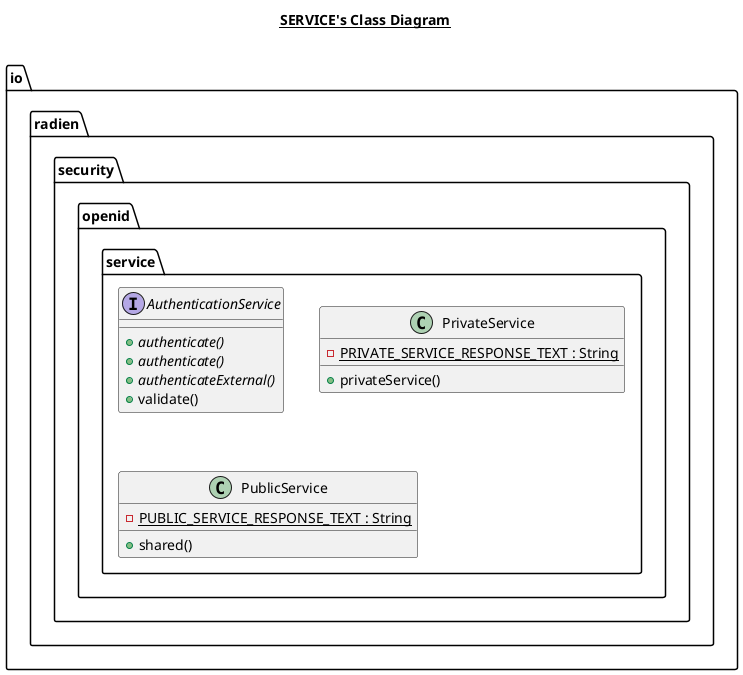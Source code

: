 @startuml

title __SERVICE's Class Diagram__\n

  namespace io.radien.security.openid.service {
    interface io.radien.security.openid.service.AuthenticationService {
        {abstract} + authenticate()
        {abstract} + authenticate()
        {abstract} + authenticateExternal()
        + validate()
    }
  }
  

  namespace io.radien.security.openid.service {
    class io.radien.security.openid.service.PrivateService {
        {static} - PRIVATE_SERVICE_RESPONSE_TEXT : String
        + privateService()
    }
  }
  

  namespace io.radien.security.openid.service {
    class io.radien.security.openid.service.PublicService {
        {static} - PUBLIC_SERVICE_RESPONSE_TEXT : String
        + shared()
    }
  }
  








@enduml

